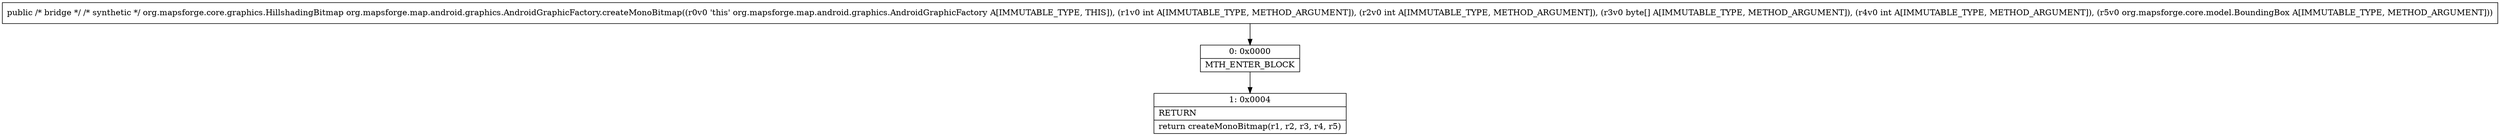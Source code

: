 digraph "CFG fororg.mapsforge.map.android.graphics.AndroidGraphicFactory.createMonoBitmap(II[BILorg\/mapsforge\/core\/model\/BoundingBox;)Lorg\/mapsforge\/core\/graphics\/HillshadingBitmap;" {
Node_0 [shape=record,label="{0\:\ 0x0000|MTH_ENTER_BLOCK\l}"];
Node_1 [shape=record,label="{1\:\ 0x0004|RETURN\l|return createMonoBitmap(r1, r2, r3, r4, r5)\l}"];
MethodNode[shape=record,label="{public \/* bridge *\/ \/* synthetic *\/ org.mapsforge.core.graphics.HillshadingBitmap org.mapsforge.map.android.graphics.AndroidGraphicFactory.createMonoBitmap((r0v0 'this' org.mapsforge.map.android.graphics.AndroidGraphicFactory A[IMMUTABLE_TYPE, THIS]), (r1v0 int A[IMMUTABLE_TYPE, METHOD_ARGUMENT]), (r2v0 int A[IMMUTABLE_TYPE, METHOD_ARGUMENT]), (r3v0 byte[] A[IMMUTABLE_TYPE, METHOD_ARGUMENT]), (r4v0 int A[IMMUTABLE_TYPE, METHOD_ARGUMENT]), (r5v0 org.mapsforge.core.model.BoundingBox A[IMMUTABLE_TYPE, METHOD_ARGUMENT])) }"];
MethodNode -> Node_0;
Node_0 -> Node_1;
}

